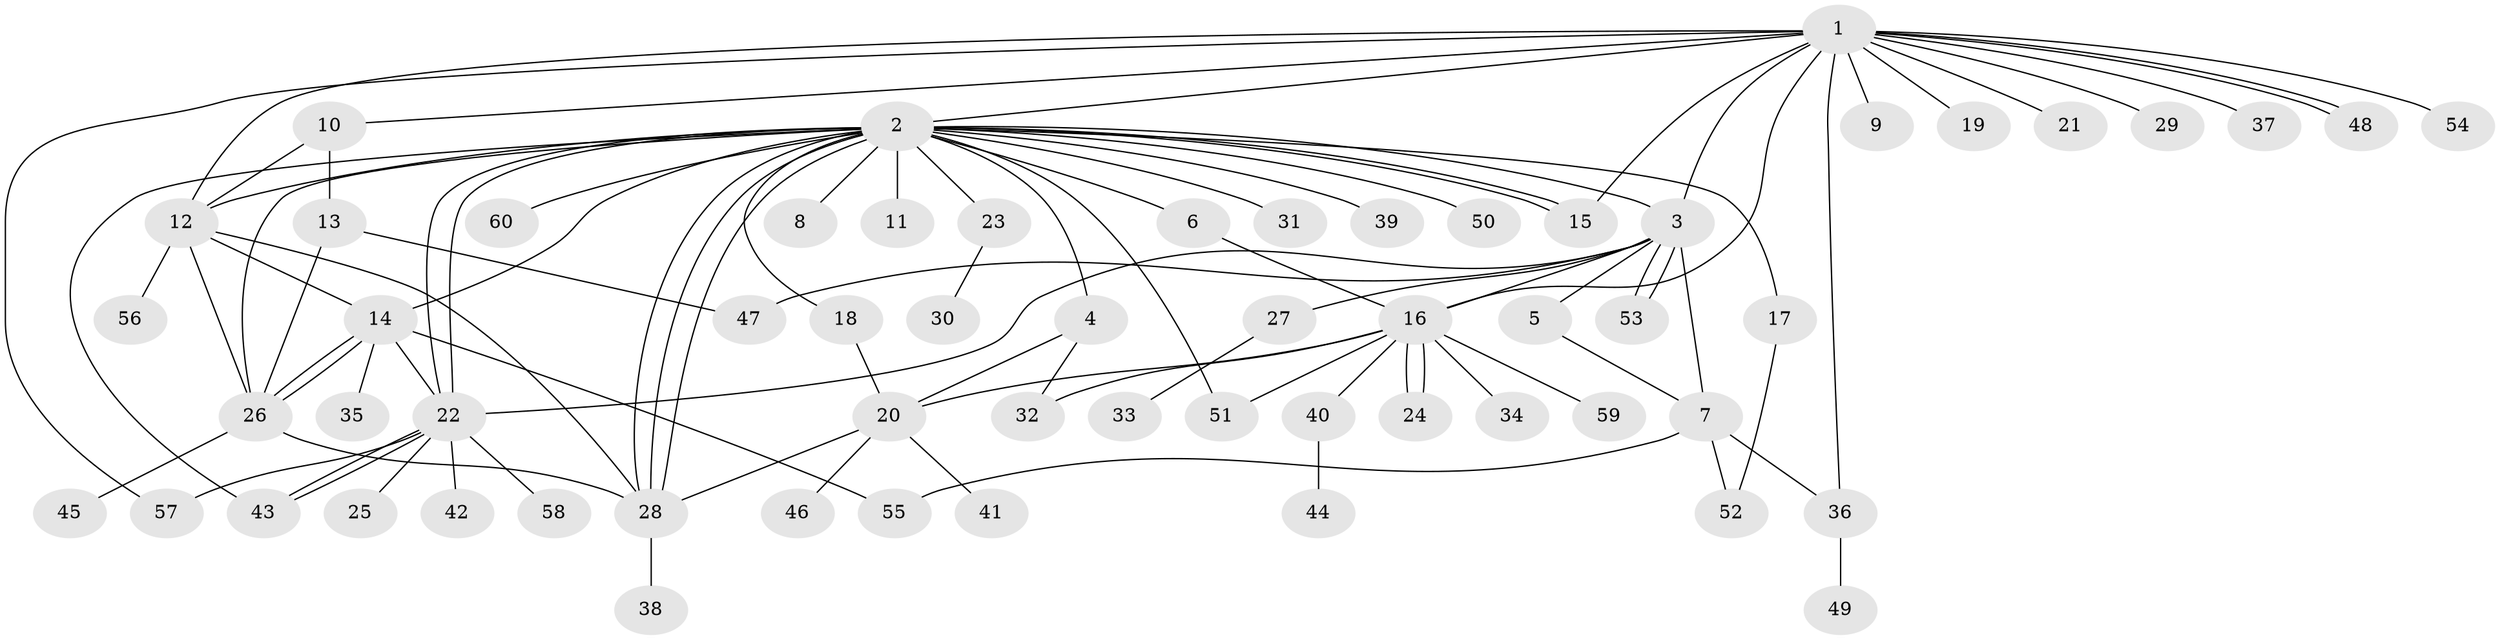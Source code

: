 // coarse degree distribution, {14: 0.022222222222222223, 23: 0.022222222222222223, 8: 0.044444444444444446, 3: 0.08888888888888889, 2: 0.2222222222222222, 6: 0.06666666666666667, 1: 0.4666666666666667, 10: 0.022222222222222223, 5: 0.022222222222222223, 9: 0.022222222222222223}
// Generated by graph-tools (version 1.1) at 2025/41/03/06/25 10:41:49]
// undirected, 60 vertices, 94 edges
graph export_dot {
graph [start="1"]
  node [color=gray90,style=filled];
  1;
  2;
  3;
  4;
  5;
  6;
  7;
  8;
  9;
  10;
  11;
  12;
  13;
  14;
  15;
  16;
  17;
  18;
  19;
  20;
  21;
  22;
  23;
  24;
  25;
  26;
  27;
  28;
  29;
  30;
  31;
  32;
  33;
  34;
  35;
  36;
  37;
  38;
  39;
  40;
  41;
  42;
  43;
  44;
  45;
  46;
  47;
  48;
  49;
  50;
  51;
  52;
  53;
  54;
  55;
  56;
  57;
  58;
  59;
  60;
  1 -- 2;
  1 -- 3;
  1 -- 9;
  1 -- 10;
  1 -- 12;
  1 -- 15;
  1 -- 16;
  1 -- 19;
  1 -- 21;
  1 -- 29;
  1 -- 36;
  1 -- 37;
  1 -- 48;
  1 -- 48;
  1 -- 54;
  1 -- 57;
  2 -- 3;
  2 -- 4;
  2 -- 6;
  2 -- 8;
  2 -- 11;
  2 -- 12;
  2 -- 14;
  2 -- 15;
  2 -- 15;
  2 -- 17;
  2 -- 18;
  2 -- 22;
  2 -- 22;
  2 -- 23;
  2 -- 26;
  2 -- 28;
  2 -- 28;
  2 -- 28;
  2 -- 31;
  2 -- 39;
  2 -- 43;
  2 -- 50;
  2 -- 51;
  2 -- 60;
  3 -- 5;
  3 -- 7;
  3 -- 16;
  3 -- 22;
  3 -- 27;
  3 -- 47;
  3 -- 53;
  3 -- 53;
  4 -- 20;
  4 -- 32;
  5 -- 7;
  6 -- 16;
  7 -- 36;
  7 -- 52;
  7 -- 55;
  10 -- 12;
  10 -- 13;
  12 -- 14;
  12 -- 26;
  12 -- 28;
  12 -- 56;
  13 -- 26;
  13 -- 47;
  14 -- 22;
  14 -- 26;
  14 -- 26;
  14 -- 35;
  14 -- 55;
  16 -- 20;
  16 -- 24;
  16 -- 24;
  16 -- 32;
  16 -- 34;
  16 -- 40;
  16 -- 51;
  16 -- 59;
  17 -- 52;
  18 -- 20;
  20 -- 28;
  20 -- 41;
  20 -- 46;
  22 -- 25;
  22 -- 42;
  22 -- 43;
  22 -- 43;
  22 -- 57;
  22 -- 58;
  23 -- 30;
  26 -- 28;
  26 -- 45;
  27 -- 33;
  28 -- 38;
  36 -- 49;
  40 -- 44;
}
